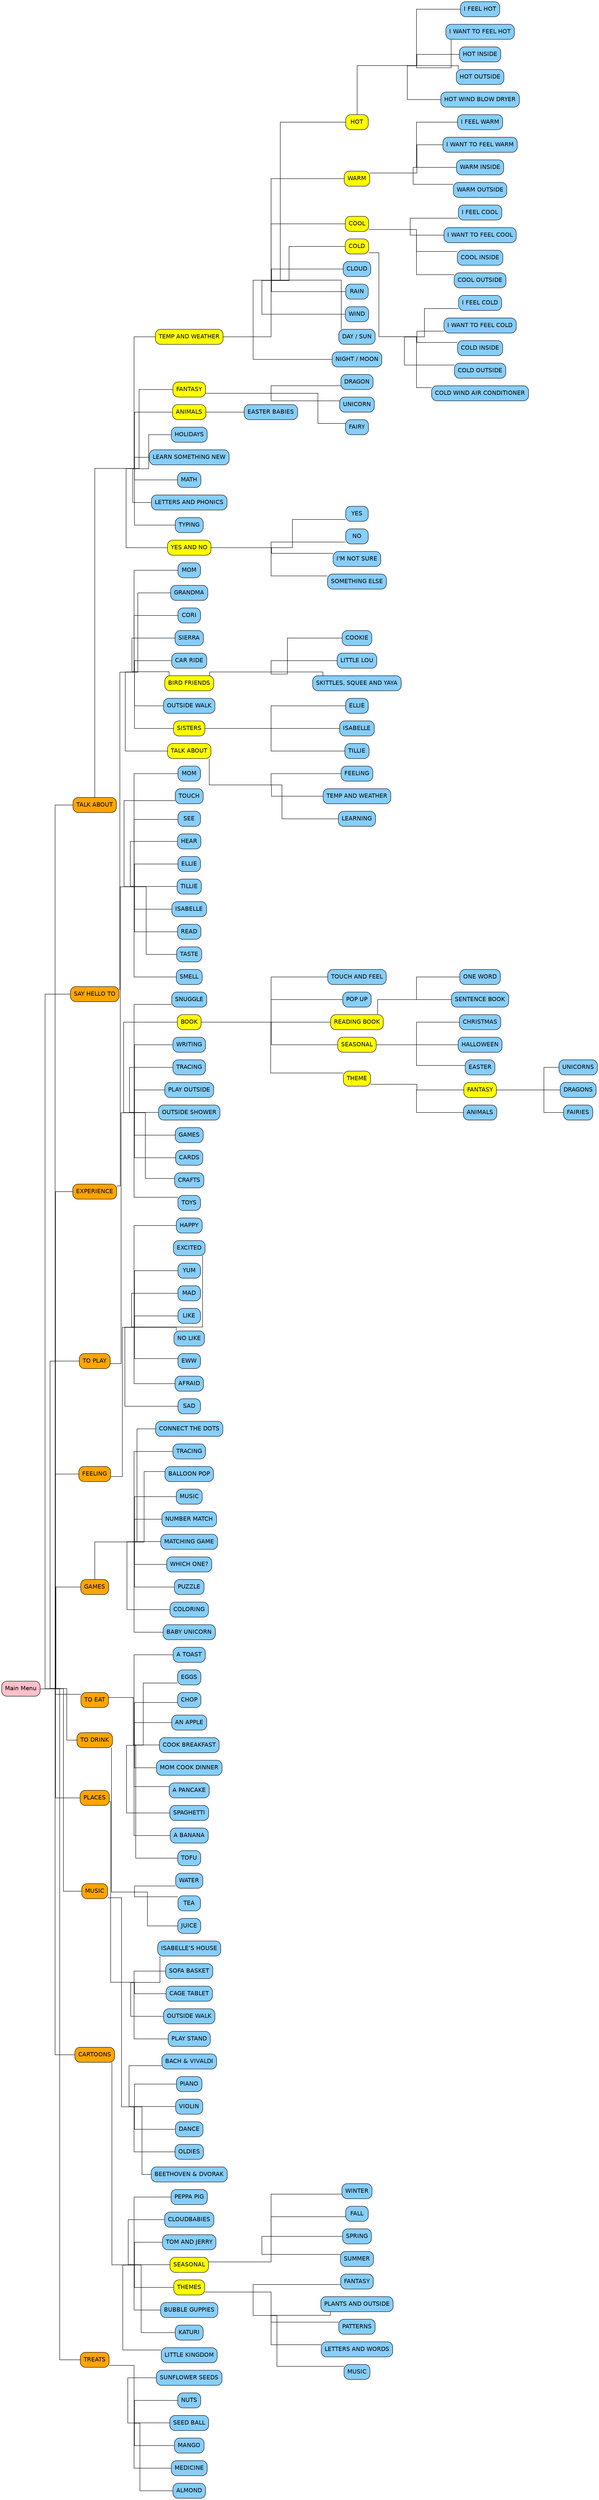 digraph "Speech Board Menu Tree" {
	rankdir=LR
	splines=ortho // Critical for the orthogonal lines
	node [shape=rect, style="rounded,filled", fontname=Helvetica] // Default for visible nodes
	edge [fontname=Helvetica, arrowhead=none] // Global for edges: no arrowheads

	// Visible Node Definitions (same as before)
	ROOT_MAIN_MENU [label="Main Menu" fillcolor=pink]
	A [label="TALK ABOUT" fillcolor=orange]
	AB [label="TEMP AND WEATHER" fillcolor=yellow]
	ABC [label=HOT fillcolor=yellow]
	ABCB [label="I FEEL HOT" fillcolor=lightskyblue]
	ABCD [label="I WANT TO FEEL HOT" fillcolor=lightskyblue]
	ABCE [label="HOT INSIDE" fillcolor=lightskyblue]
	ABCF [label="HOT OUTSIDE" fillcolor=lightskyblue]
	ABCG [label="HOT WIND BLOW DRYER" fillcolor=lightskyblue]
	ABD [label=WARM fillcolor=yellow]
	ABDB [label="I FEEL WARM" fillcolor=lightskyblue]
	ABDC [label="I WANT TO FEEL WARM" fillcolor=lightskyblue]
	ABDE [label="WARM INSIDE" fillcolor=lightskyblue]
	ABDF [label="WARM OUTSIDE" fillcolor=lightskyblue]
	ABE [label=COOL fillcolor=yellow]
	ABEB [label="I FEEL COOL" fillcolor=lightskyblue]
	ABEC [label="I WANT TO FEEL COOL" fillcolor=lightskyblue]
	ABED [label="COOL INSIDE" fillcolor=lightskyblue]
	ABEF [label="COOL OUTSIDE" fillcolor=lightskyblue]
	ABF [label=COLD fillcolor=yellow]
	ABFB [label="I FEEL COLD" fillcolor=lightskyblue]
	ABFC [label="I WANT TO FEEL COLD" fillcolor=lightskyblue]
	ABFD [label="COLD INSIDE" fillcolor=lightskyblue]
	ABFE [label="COLD OUTSIDE" fillcolor=lightskyblue]
	ABFG [label="COLD WIND AIR CONDITIONER" fillcolor=lightskyblue]
	ABH [label=CLOUD fillcolor=lightskyblue]
	ABI [label=RAIN fillcolor=lightskyblue]
	ABJ [label=WIND fillcolor=lightskyblue]
	ABK [label="DAY / SUN" fillcolor=lightskyblue]
	ABL [label="NIGHT / MOON" fillcolor=lightskyblue]
	AC [label=FANTASY fillcolor=yellow]
	ACB [label=DRAGON fillcolor=lightskyblue]
	ACD [label=UNICORN fillcolor=lightskyblue]
	ACE [label=FAIRY fillcolor=lightskyblue]
	AD [label=ANIMALS fillcolor=yellow]
	ADB [label="EASTER BABIES" fillcolor=lightskyblue]
	AE [label=HOLIDAYS fillcolor=lightskyblue]
	AF [label="LEARN SOMETHING NEW" fillcolor=lightskyblue]
	AG [label=MATH fillcolor=lightskyblue]
	AH [label="LETTERS AND PHONICS" fillcolor=lightskyblue]
	AI [label=TYPING fillcolor=lightskyblue]
	AJ [label="YES AND NO" fillcolor=yellow]
	AJB [label=YES fillcolor=lightskyblue]
	AJC [label=NO fillcolor=lightskyblue]
	AJD [label="I'M NOT SURE" fillcolor=lightskyblue]
	AJE [label="SOMETHING ELSE" fillcolor=lightskyblue]
	B [label="SAY HELLO TO" fillcolor=orange]
	BC [label=MOM fillcolor=lightskyblue]
	BD [label=GRANDMA fillcolor=lightskyblue]
	BE [label=CORI fillcolor=lightskyblue]
	BF [label=SIERRA fillcolor=lightskyblue]
	BG [label="CAR RIDE" fillcolor=lightskyblue]
	BH [label="BIRD FRIENDS" fillcolor=yellow]
	BHB [label=COOKIE fillcolor=lightskyblue]
	BHC [label="LITTLE LOU" fillcolor=lightskyblue]
	BHD [label="SKITTLES, SQUEE AND YAYA" fillcolor=lightskyblue]
	BI [label="OUTSIDE WALK" fillcolor=lightskyblue]
	BJ [label=SISTERS fillcolor=yellow]
	BJB [label=ELLIE fillcolor=lightskyblue]
	BJC [label=ISABELLE fillcolor=lightskyblue]
	BJD [label=TILLIE fillcolor=lightskyblue]
	BK [label="TALK ABOUT" fillcolor=yellow]
	BKB [label=FEELING fillcolor=lightskyblue]
	BKC [label="TEMP AND WEATHER" fillcolor=lightskyblue]
	BKD [label=LEARNING fillcolor=lightskyblue]
	C [label=EXPERIENCE fillcolor=orange]
	CB [label=MOM fillcolor=lightskyblue]
	CD [label=TOUCH fillcolor=lightskyblue]
	CE [label=SEE fillcolor=lightskyblue]
	CF [label=HEAR fillcolor=lightskyblue]
	CG [label=ELLIE fillcolor=lightskyblue]
	CH [label=TILLIE fillcolor=lightskyblue]
	CI [label=ISABELLE fillcolor=lightskyblue]
	CJ [label=READ fillcolor=lightskyblue]
	CK [label=TASTE fillcolor=lightskyblue]
	CL [label=SMELL fillcolor=lightskyblue]
	D [label="TO PLAY" fillcolor=orange]
	DB [label=SNUGGLE fillcolor=lightskyblue]
	DC [label=BOOK fillcolor=yellow]
	DCB [label="TOUCH AND FEEL" fillcolor=lightskyblue]
	DCD [label="POP UP" fillcolor=lightskyblue]
	DCE [label="READING BOOK" fillcolor=yellow]
	DCEB [label="ONE WORD" fillcolor=lightskyblue]
	DCEC [label="SENTENCE BOOK" fillcolor=lightskyblue]
	DCF [label=SEASONAL fillcolor=yellow]
	DCFB [label=CHRISTMAS fillcolor=lightskyblue]
	DCFC [label=HALLOWEEN fillcolor=lightskyblue]
	DCFD [label=EASTER fillcolor=lightskyblue]
	DCG [label=THEME fillcolor=yellow]
	DCGB [label=FANTASY fillcolor=yellow]
	DCGBB [label=UNICORNS fillcolor=lightskyblue]
	DCGBC [label=DRAGONS fillcolor=lightskyblue]
	DCGBD [label=FAIRIES fillcolor=lightskyblue]
	DCGC [label=ANIMALS fillcolor=lightskyblue]
	DE [label=WRITING fillcolor=lightskyblue]
	DF [label=TRACING fillcolor=lightskyblue]
	DG [label="PLAY OUTSIDE" fillcolor=lightskyblue]
	DH [label="OUTSIDE SHOWER" fillcolor=lightskyblue]
	DI [label=GAMES fillcolor=lightskyblue]
	DJ [label=CARDS fillcolor=lightskyblue]
	DK [label=CRAFTS fillcolor=lightskyblue]
	DL [label=TOYS fillcolor=lightskyblue]
	E [label=FEELING fillcolor=orange]
	EB [label=HAPPY fillcolor=lightskyblue]
	EC [label=EXCITED fillcolor=lightskyblue]
	ED [label=YUM fillcolor=lightskyblue]
	EF [label=MAD fillcolor=lightskyblue]
	EH [label=LIKE fillcolor=lightskyblue]
	EI [label="NO LIKE" fillcolor=lightskyblue]
	EJ [label=EWW fillcolor=lightskyblue]
	EK [label=AFRAID fillcolor=lightskyblue]
	EL [label=SAD fillcolor=lightskyblue]
	F [label=GAMES fillcolor=orange]
	FB [label="CONNECT THE DOTS" fillcolor=lightskyblue]
	FC [label=TRACING fillcolor=lightskyblue]
	FD [label="BALLOON POP" fillcolor=lightskyblue]
	FF [label=MUSIC fillcolor=lightskyblue]
	FG [label="NUMBER MATCH" fillcolor=lightskyblue]
	FH [label="MATCHING GAME" fillcolor=lightskyblue]
	FI [label="WHICH ONE?" fillcolor=lightskyblue]
	FJ [label=PUZZLE fillcolor=lightskyblue]
	FK [label=COLORING fillcolor=lightskyblue]
	FL [label="BABY UNICORN" fillcolor=lightskyblue]
	G [label="TO EAT" fillcolor=orange]
	GB [label="A TOAST" fillcolor=lightskyblue]
	GC [label=EGGS fillcolor=lightskyblue]
	GD [label=CHOP fillcolor=lightskyblue]
	GF [label="AN APPLE" fillcolor=lightskyblue]
	GG [label="COOK BREAKFAST" fillcolor=lightskyblue]
	GH [label="MOM COOK DINNER" fillcolor=lightskyblue]
	GI [label="A PANCAKE" fillcolor=lightskyblue]
	GJ [label=SPAGHETTI fillcolor=lightskyblue]
	GK [label="A BANANA" fillcolor=lightskyblue]
	GL [label=TOFU fillcolor=lightskyblue]
	H [label="TO DRINK" fillcolor=orange]
	HB [label=WATER fillcolor=lightskyblue]
	HC [label=TEA fillcolor=lightskyblue]
	HD [label=JUICE fillcolor=lightskyblue]
	I [label=PLACES fillcolor=orange]
	IB [label="ISABELLE’S HOUSE" fillcolor=lightskyblue]
	IC [label="SOFA BASKET" fillcolor=lightskyblue]
	ID [label="CAGE TABLET" fillcolor=lightskyblue]
	IE [label="OUTSIDE WALK" fillcolor=lightskyblue]
	IF [label="PLAY STAND" fillcolor=lightskyblue]
	J [label=MUSIC fillcolor=orange]
	JB [label="BACH & VIVALDI" fillcolor=lightskyblue]
	JC [label=PIANO fillcolor=lightskyblue]
	JD [label=VIOLIN fillcolor=lightskyblue]
	JE [label=DANCE fillcolor=lightskyblue]
	JF [label=OLDIES fillcolor=lightskyblue]
	JG [label="BEETHOVEN & DVORAK" fillcolor=lightskyblue]
	K [label=CARTOONS fillcolor=orange]
	KB [label="PEPPA PIG" fillcolor=lightskyblue]
	KC [label=CLOUDBABIES fillcolor=lightskyblue]
	KD [label="TOM AND JERRY" fillcolor=lightskyblue]
	KE [label=SEASONAL fillcolor=yellow]
	KEB [label=WINTER fillcolor=lightskyblue]
	KEC [label=FALL fillcolor=lightskyblue]
	KED [label=SPRING fillcolor=lightskyblue]
	KEE [label=SUMMER fillcolor=lightskyblue]
	KF [label=THEMES fillcolor=yellow]
	KFB [label=FANTASY fillcolor=lightskyblue]
	KFC [label="PLANTS AND OUTSIDE" fillcolor=lightskyblue]
	KFD [label=PATTERNS fillcolor=lightskyblue]
	KFE [label="LETTERS AND WORDS" fillcolor=lightskyblue]
	KFF [label=MUSIC fillcolor=lightskyblue]
	KG [label="BUBBLE GUPPIES" fillcolor=lightskyblue]
	KH [label=KATURI fillcolor=lightskyblue]
	KI [label="LITTLE KINGDOM" fillcolor=lightskyblue]
	L [label=TREATS fillcolor=orange]
	LB [label="SUNFLOWER SEEDS" fillcolor=lightskyblue]
	LC [label=NUTS fillcolor=lightskyblue]
	LD [label="SEED BALL" fillcolor=lightskyblue]
	LE [label=MANGO fillcolor=lightskyblue]
	LF [label=MEDICINE fillcolor=lightskyblue]
	LG [label=ALMOND fillcolor=lightskyblue]

	// Junction Node Definitions (as points)
	"ROOT_MAIN_MENU_junction" [shape=point, label="", width=0.01, height=0.01]
	"A_junction" [shape=point, label="", width=0.01, height=0.01]
	"AB_junction" [shape=point, label="", width=0.01, height=0.01]
	"ABC_junction" [shape=point, label="", width=0.01, height=0.01]
	"ABD_junction" [shape=point, label="", width=0.01, height=0.01]
	"ABE_junction" [shape=point, label="", width=0.01, height=0.01]
	"ABF_junction" [shape=point, label="", width=0.01, height=0.01]
	"AC_junction" [shape=point, label="", width=0.01, height=0.01]
	"AJ_junction" [shape=point, label="", width=0.01, height=0.01]
	"B_junction" [shape=point, label="", width=0.01, height=0.01]
	"BH_junction" [shape=point, label="", width=0.01, height=0.01]
	"BJ_junction" [shape=point, label="", width=0.01, height=0.01]
	"BK_junction" [shape=point, label="", width=0.01, height=0.01]
	"C_junction" [shape=point, label="", width=0.01, height=0.01]
	"D_junction" [shape=point, label="", width=0.01, height=0.01]
	"DC_junction" [shape=point, label="", width=0.01, height=0.01]
	"DCE_junction" [shape=point, label="", width=0.01, height=0.01]
	"DCF_junction" [shape=point, label="", width=0.01, height=0.01]
	"DCG_junction" [shape=point, label="", width=0.01, height=0.01]
	"DCGB_junction" [shape=point, label="", width=0.01, height=0.01]
	"E_junction" [shape=point, label="", width=0.01, height=0.01]
	"F_junction" [shape=point, label="", width=0.01, height=0.01]
	"G_junction" [shape=point, label="", width=0.01, height=0.01]
	"H_junction" [shape=point, label="", width=0.01, height=0.01]
	"I_junction" [shape=point, label="", width=0.01, height=0.01]
	"J_junction" [shape=point, label="", width=0.01, height=0.01]
	"K_junction" [shape=point, label="", width=0.01, height=0.01]
	"KE_junction" [shape=point, label="", width=0.01, height=0.01]
	"KF_junction" [shape=point, label="", width=0.01, height=0.01]
	"L_junction" [shape=point, label="", width=0.01, height=0.01]

	// Edge Definitions (same connection logic as before)
	ROOT_MAIN_MENU -> "ROOT_MAIN_MENU_junction"
	"ROOT_MAIN_MENU_junction" -> A
	"ROOT_MAIN_MENU_junction" -> B
	"ROOT_MAIN_MENU_junction" -> C
	"ROOT_MAIN_MENU_junction" -> D
	"ROOT_MAIN_MENU_junction" -> E
	"ROOT_MAIN_MENU_junction" -> F
	"ROOT_MAIN_MENU_junction" -> G
	"ROOT_MAIN_MENU_junction" -> H
	"ROOT_MAIN_MENU_junction" -> I
	"ROOT_MAIN_MENU_junction" -> J
	"ROOT_MAIN_MENU_junction" -> K
	"ROOT_MAIN_MENU_junction" -> L
	A -> "A_junction"
	"A_junction" -> AB
	"A_junction" -> AC
	"A_junction" -> AD
	"A_junction" -> AE
	"A_junction" -> AF
	"A_junction" -> AG
	"A_junction" -> AH
	"A_junction" -> AI
	"A_junction" -> AJ
	AB -> "AB_junction"
	"AB_junction" -> ABC
	"AB_junction" -> ABD
	"AB_junction" -> ABE
	"AB_junction" -> ABF
	"AB_junction" -> ABH
	"AB_junction" -> ABI
	"AB_junction" -> ABJ
	"AB_junction" -> ABK
	"AB_junction" -> ABL
	ABC -> "ABC_junction"
	"ABC_junction" -> ABCB
	"ABC_junction" -> ABCD
	"ABC_junction" -> ABCE
	"ABC_junction" -> ABCF
	"ABC_junction" -> ABCG
	ABD -> "ABD_junction"
	"ABD_junction" -> ABDB
	"ABD_junction" -> ABDC
	"ABD_junction" -> ABDE
	"ABD_junction" -> ABDF
	ABE -> "ABE_junction"
	"ABE_junction" -> ABEB
	"ABE_junction" -> ABEC
	"ABE_junction" -> ABED
	"ABE_junction" -> ABEF
	ABF -> "ABF_junction"
	"ABF_junction" -> ABFB
	"ABF_junction" -> ABFC
	"ABF_junction" -> ABFD
	"ABF_junction" -> ABFE
	"ABF_junction" -> ABFG
	AC -> "AC_junction"
	"AC_junction" -> ACB
	"AC_junction" -> ACD
	"AC_junction" -> ACE
	AD -> ADB // Single child, no junction needed
	AJ -> "AJ_junction"
	"AJ_junction" -> AJB
	"AJ_junction" -> AJC
	"AJ_junction" -> AJD
	"AJ_junction" -> AJE
	B -> "B_junction"
	"B_junction" -> BC
	"B_junction" -> BD
	"B_junction" -> BE
	"B_junction" -> BF
	"B_junction" -> BG
	"B_junction" -> BH
	"B_junction" -> BI
	"B_junction" -> BJ
	"B_junction" -> BK
	BH -> "BH_junction"
	"BH_junction" -> BHB
	"BH_junction" -> BHC
	"BH_junction" -> BHD
	BJ -> "BJ_junction"
	"BJ_junction" -> BJB
	"BJ_junction" -> BJC
	"BJ_junction" -> BJD
	BK -> "BK_junction"
	"BK_junction" -> BKB
	"BK_junction" -> BKC
	"BK_junction" -> BKD
	C -> "C_junction"
	"C_junction" -> CB
	"C_junction" -> CD
	"C_junction" -> CE
	"C_junction" -> CF
	"C_junction" -> CG
	"C_junction" -> CH
	"C_junction" -> CI
	"C_junction" -> CJ
	"C_junction" -> CK
	"C_junction" -> CL
	D -> "D_junction"
	"D_junction" -> DB
	"D_junction" -> DC
	"D_junction" -> DE
	"D_junction" -> DF
	"D_junction" -> DG
	"D_junction" -> DH
	"D_junction" -> DI
	"D_junction" -> DJ
	"D_junction" -> DK
	"D_junction" -> DL
	DC -> "DC_junction"
	"DC_junction" -> DCB
	"DC_junction" -> DCD
	"DC_junction" -> DCE
	"DC_junction" -> DCF
	"DC_junction" -> DCG
	DCE -> "DCE_junction"
	"DCE_junction" -> DCEB
	"DCE_junction" -> DCEC
	DCF -> "DCF_junction"
	"DCF_junction" -> DCFB
	"DCF_junction" -> DCFC
	"DCF_junction" -> DCFD
	DCG -> "DCG_junction"
	"DCG_junction" -> DCGB
	"DCG_junction" -> DCGC
	DCGB -> "DCGB_junction"
	"DCGB_junction" -> DCGBB
	"DCGB_junction" -> DCGBC
	"DCGB_junction" -> DCGBD
	E -> "E_junction"
	"E_junction" -> EB
	"E_junction" -> EC
	"E_junction" -> ED
	"E_junction" -> EF
	"E_junction" -> EH
	"E_junction" -> EI
	"E_junction" -> EJ
	"E_junction" -> EK
	"E_junction" -> EL
	F -> "F_junction"
	"F_junction" -> FB
	"F_junction" -> FC
	"F_junction" -> FD
	"F_junction" -> FF
	"F_junction" -> FG
	"F_junction" -> FH
	"F_junction" -> FI
	"F_junction" -> FJ
	"F_junction" -> FK
	"F_junction" -> FL
	G -> "G_junction"
	"G_junction" -> GB
	"G_junction" -> GC
	"G_junction" -> GD
	"G_junction" -> GF
	"G_junction" -> GG
	"G_junction" -> GH
	"G_junction" -> GI
	"G_junction" -> GJ
	"G_junction" -> GK
	"G_junction" -> GL
	H -> "H_junction"
	"H_junction" -> HB
	"H_junction" -> HC
	"H_junction" -> HD
	I -> "I_junction"
	"I_junction" -> IB
	"I_junction" -> IC
	"I_junction" -> ID
	"I_junction" -> IE
	"I_junction" -> IF
	J -> "J_junction"
	"J_junction" -> JB
	"J_junction" -> JC
	"J_junction" -> JD
	"J_junction" -> JE
	"J_junction" -> JF
	"J_junction" -> JG
	K -> "K_junction"
	"K_junction" -> KB
	"K_junction" -> KC
	"K_junction" -> KD
	"K_junction" -> KE
	"K_junction" -> KF
	"K_junction" -> KG
	"K_junction" -> KH
	"K_junction" -> KI
	KE -> "KE_junction"
	"KE_junction" -> KEB
	"KE_junction" -> KEC
	"KE_junction" -> KED
	"KE_junction" -> KEE
	KF -> "KF_junction"
	"KF_junction" -> KFB
	"KF_junction" -> KFC
	"KF_junction" -> KFD
	"KF_junction" -> KFE
	"KF_junction" -> KFF
	L -> "L_junction"
	"L_junction" -> LB
	"L_junction" -> LC
	"L_junction" -> LD
	"L_junction" -> LE
	"L_junction" -> LF
	"L_junction" -> LG
}